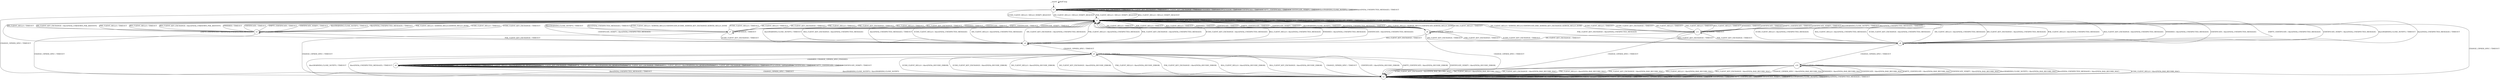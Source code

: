 digraph g {
	graph [name=g];
	s0	[label=s0,
		shape=circle];
	s0 -> s0	[key=0,
		label="ECDH_CLIENT_KEY_EXCHANGE / TIMEOUT"];
	s0 -> s0	[key=1,
		label="DH_CLIENT_KEY_EXCHANGE / TIMEOUT"];
	s0 -> s0	[key=2,
		label="PSK_CLIENT_KEY_EXCHANGE / TIMEOUT"];
	s0 -> s0	[key=3,
		label="RSA_CLIENT_KEY_EXCHANGE / TIMEOUT"];
	s0 -> s0	[key=4,
		label="FINISHED / TIMEOUT"];
	s0 -> s0	[key=5,
		label="APPLICATION / TIMEOUT"];
	s0 -> s0	[key=6,
		label="CERTIFICATE / TIMEOUT"];
	s0 -> s0	[key=7,
		label="EMPTY_CERTIFICATE / TIMEOUT"];
	s0 -> s0	[key=8,
		label="CERTIFICATE_VERIFY / TIMEOUT"];
	s0 -> s0	[key=9,
		label="Alert(WARNING,CLOSE_NOTIFY) / TIMEOUT"];
	s0 -> s0	[key=10,
		label="Alert(FATAL,UNEXPECTED_MESSAGE) / TIMEOUT"];
	s1	[label=s1,
		shape=circle];
	s0 -> s1	[key=0,
		label="ECDH_CLIENT_HELLO / HELLO_VERIFY_REQUEST"];
	s0 -> s1	[key=1,
		label="DH_CLIENT_HELLO / HELLO_VERIFY_REQUEST"];
	s0 -> s1	[key=2,
		label="PSK_CLIENT_HELLO / HELLO_VERIFY_REQUEST"];
	s0 -> s1	[key=3,
		label="RSA_CLIENT_HELLO / HELLO_VERIFY_REQUEST"];
	s2	[label=s2,
		shape=circle];
	s0 -> s2	[key=0,
		label="CHANGE_CIPHER_SPEC / TIMEOUT"];
	s1 -> s1	[key=0,
		label="ECDH_CLIENT_KEY_EXCHANGE / TIMEOUT"];
	s1 -> s1	[key=1,
		label="DH_CLIENT_KEY_EXCHANGE / TIMEOUT"];
	s1 -> s1	[key=2,
		label="PSK_CLIENT_KEY_EXCHANGE / TIMEOUT"];
	s1 -> s1	[key=3,
		label="RSA_CLIENT_KEY_EXCHANGE / TIMEOUT"];
	s1 -> s1	[key=4,
		label="FINISHED / TIMEOUT"];
	s1 -> s1	[key=5,
		label="APPLICATION / TIMEOUT"];
	s1 -> s1	[key=6,
		label="CERTIFICATE / TIMEOUT"];
	s1 -> s1	[key=7,
		label="EMPTY_CERTIFICATE / TIMEOUT"];
	s1 -> s1	[key=8,
		label="CERTIFICATE_VERIFY / TIMEOUT"];
	s1 -> s1	[key=9,
		label="Alert(WARNING,CLOSE_NOTIFY) / TIMEOUT"];
	s1 -> s1	[key=10,
		label="Alert(FATAL,UNEXPECTED_MESSAGE) / TIMEOUT"];
	s1 -> s2	[key=0,
		label="CHANGE_CIPHER_SPEC / TIMEOUT"];
	s3	[label=s3,
		shape=circle];
	s1 -> s3	[key=0,
		label="PSK_CLIENT_HELLO / SERVER_HELLO,SERVER_HELLO_DONE"];
	s7	[label=s7,
		shape=circle];
	s1 -> s7	[key=0,
		label="ECDH_CLIENT_HELLO / SERVER_HELLO,CERTIFICATE,ECDHE_SERVER_KEY_EXCHANGE,SERVER_HELLO_DONE"];
	s8	[label=s8,
		shape=circle];
	s1 -> s8	[key=0,
		label="RSA_CLIENT_HELLO / SERVER_HELLO,CERTIFICATE,SERVER_HELLO_DONE"];
	s11	[label=s11,
		shape=circle];
	s1 -> s11	[key=0,
		label="DH_CLIENT_HELLO / SERVER_HELLO,CERTIFICATE,DHE_SERVER_KEY_EXCHANGE,SERVER_HELLO_DONE"];
	s2 -> s2	[key=0,
		label="ECDH_CLIENT_HELLO / TIMEOUT"];
	s2 -> s2	[key=1,
		label="ECDH_CLIENT_KEY_EXCHANGE / TIMEOUT"];
	s2 -> s2	[key=2,
		label="DH_CLIENT_HELLO / TIMEOUT"];
	s2 -> s2	[key=3,
		label="DH_CLIENT_KEY_EXCHANGE / TIMEOUT"];
	s2 -> s2	[key=4,
		label="PSK_CLIENT_HELLO / TIMEOUT"];
	s2 -> s2	[key=5,
		label="PSK_CLIENT_KEY_EXCHANGE / TIMEOUT"];
	s2 -> s2	[key=6,
		label="RSA_CLIENT_HELLO / TIMEOUT"];
	s2 -> s2	[key=7,
		label="RSA_CLIENT_KEY_EXCHANGE / TIMEOUT"];
	s2 -> s2	[key=8,
		label="CHANGE_CIPHER_SPEC / TIMEOUT"];
	s2 -> s2	[key=9,
		label="FINISHED / TIMEOUT"];
	s2 -> s2	[key=10,
		label="APPLICATION / TIMEOUT"];
	s2 -> s2	[key=11,
		label="CERTIFICATE / TIMEOUT"];
	s2 -> s2	[key=12,
		label="EMPTY_CERTIFICATE / TIMEOUT"];
	s2 -> s2	[key=13,
		label="CERTIFICATE_VERIFY / TIMEOUT"];
	s2 -> s2	[key=14,
		label="Alert(WARNING,CLOSE_NOTIFY) / TIMEOUT"];
	s2 -> s2	[key=15,
		label="Alert(FATAL,UNEXPECTED_MESSAGE) / TIMEOUT"];
	s3 -> s1	[key=0,
		label="ECDH_CLIENT_HELLO / TIMEOUT"];
	s3 -> s1	[key=1,
		label="ECDH_CLIENT_KEY_EXCHANGE / TIMEOUT"];
	s3 -> s1	[key=2,
		label="DH_CLIENT_HELLO / TIMEOUT"];
	s3 -> s1	[key=3,
		label="DH_CLIENT_KEY_EXCHANGE / Alert(FATAL,UNKNOWN_PSK_IDENTITY)"];
	s3 -> s1	[key=4,
		label="PSK_CLIENT_HELLO / TIMEOUT"];
	s3 -> s1	[key=5,
		label="RSA_CLIENT_HELLO / TIMEOUT"];
	s3 -> s1	[key=6,
		label="RSA_CLIENT_KEY_EXCHANGE / Alert(FATAL,UNKNOWN_PSK_IDENTITY)"];
	s3 -> s1	[key=7,
		label="FINISHED / TIMEOUT"];
	s3 -> s1	[key=8,
		label="CERTIFICATE / TIMEOUT"];
	s3 -> s1	[key=9,
		label="EMPTY_CERTIFICATE / TIMEOUT"];
	s3 -> s1	[key=10,
		label="CERTIFICATE_VERIFY / TIMEOUT"];
	s3 -> s1	[key=11,
		label="Alert(WARNING,CLOSE_NOTIFY) / TIMEOUT"];
	s3 -> s1	[key=12,
		label="Alert(FATAL,UNEXPECTED_MESSAGE) / TIMEOUT"];
	s3 -> s2	[key=0,
		label="CHANGE_CIPHER_SPEC / TIMEOUT"];
	s3 -> s3	[key=0,
		label="APPLICATION / TIMEOUT"];
	s4	[label=s4,
		shape=circle];
	s3 -> s4	[key=0,
		label="PSK_CLIENT_KEY_EXCHANGE / TIMEOUT"];
	s4 -> s1	[key=0,
		label="ECDH_CLIENT_HELLO / Alert(FATAL,UNEXPECTED_MESSAGE)"];
	s4 -> s1	[key=1,
		label="ECDH_CLIENT_KEY_EXCHANGE / Alert(FATAL,UNEXPECTED_MESSAGE)"];
	s4 -> s1	[key=2,
		label="DH_CLIENT_HELLO / Alert(FATAL,UNEXPECTED_MESSAGE)"];
	s4 -> s1	[key=3,
		label="DH_CLIENT_KEY_EXCHANGE / Alert(FATAL,UNEXPECTED_MESSAGE)"];
	s4 -> s1	[key=4,
		label="PSK_CLIENT_HELLO / Alert(FATAL,UNEXPECTED_MESSAGE)"];
	s4 -> s1	[key=5,
		label="PSK_CLIENT_KEY_EXCHANGE / Alert(FATAL,UNEXPECTED_MESSAGE)"];
	s4 -> s1	[key=6,
		label="RSA_CLIENT_HELLO / Alert(FATAL,UNEXPECTED_MESSAGE)"];
	s4 -> s1	[key=7,
		label="RSA_CLIENT_KEY_EXCHANGE / Alert(FATAL,UNEXPECTED_MESSAGE)"];
	s4 -> s1	[key=8,
		label="FINISHED / Alert(FATAL,UNEXPECTED_MESSAGE)"];
	s4 -> s1	[key=9,
		label="CERTIFICATE / Alert(FATAL,UNEXPECTED_MESSAGE)"];
	s4 -> s1	[key=10,
		label="EMPTY_CERTIFICATE / Alert(FATAL,UNEXPECTED_MESSAGE)"];
	s4 -> s1	[key=11,
		label="CERTIFICATE_VERIFY / Alert(FATAL,UNEXPECTED_MESSAGE)"];
	s4 -> s1	[key=12,
		label="Alert(WARNING,CLOSE_NOTIFY) / TIMEOUT"];
	s4 -> s1	[key=13,
		label="Alert(FATAL,UNEXPECTED_MESSAGE) / TIMEOUT"];
	s4 -> s4	[key=0,
		label="APPLICATION / TIMEOUT"];
	s5	[label=s5,
		shape=circle];
	s4 -> s5	[key=0,
		label="CHANGE_CIPHER_SPEC / TIMEOUT"];
	s5 -> s2	[key=0,
		label="ECDH_CLIENT_HELLO / Alert(FATAL,DECODE_ERROR)"];
	s5 -> s2	[key=1,
		label="ECDH_CLIENT_KEY_EXCHANGE / Alert(FATAL,DECODE_ERROR)"];
	s5 -> s2	[key=2,
		label="DH_CLIENT_HELLO / Alert(FATAL,DECODE_ERROR)"];
	s5 -> s2	[key=3,
		label="DH_CLIENT_KEY_EXCHANGE / Alert(FATAL,DECODE_ERROR)"];
	s5 -> s2	[key=4,
		label="PSK_CLIENT_HELLO / Alert(FATAL,DECODE_ERROR)"];
	s5 -> s2	[key=5,
		label="PSK_CLIENT_KEY_EXCHANGE / Alert(FATAL,DECODE_ERROR)"];
	s5 -> s2	[key=6,
		label="RSA_CLIENT_HELLO / Alert(FATAL,DECODE_ERROR)"];
	s5 -> s2	[key=7,
		label="RSA_CLIENT_KEY_EXCHANGE / Alert(FATAL,DECODE_ERROR)"];
	s5 -> s2	[key=8,
		label="CHANGE_CIPHER_SPEC / TIMEOUT"];
	s5 -> s2	[key=9,
		label="CERTIFICATE / Alert(FATAL,DECODE_ERROR)"];
	s5 -> s2	[key=10,
		label="EMPTY_CERTIFICATE / Alert(FATAL,DECODE_ERROR)"];
	s5 -> s2	[key=11,
		label="CERTIFICATE_VERIFY / Alert(FATAL,DECODE_ERROR)"];
	s5 -> s2	[key=12,
		label="Alert(WARNING,CLOSE_NOTIFY) / TIMEOUT"];
	s5 -> s2	[key=13,
		label="Alert(FATAL,UNEXPECTED_MESSAGE) / TIMEOUT"];
	s5 -> s5	[key=0,
		label="APPLICATION / TIMEOUT"];
	s6	[label=s6,
		shape=circle];
	s5 -> s6	[key=0,
		label="FINISHED / CHANGE_CIPHER_SPEC,FINISHED"];
	s6 -> s2	[key=0,
		label="CHANGE_CIPHER_SPEC / TIMEOUT"];
	s6 -> s2	[key=1,
		label="Alert(WARNING,CLOSE_NOTIFY) / Alert(WARNING,CLOSE_NOTIFY)"];
	s6 -> s2	[key=2,
		label="Alert(FATAL,UNEXPECTED_MESSAGE) / TIMEOUT"];
	s6 -> s6	[key=0,
		label="ECDH_CLIENT_HELLO / Alert(WARNING,NO_RENEGOTIATION)"];
	s6 -> s6	[key=1,
		label="ECDH_CLIENT_KEY_EXCHANGE / TIMEOUT"];
	s6 -> s6	[key=2,
		label="DH_CLIENT_HELLO / Alert(WARNING,NO_RENEGOTIATION)"];
	s6 -> s6	[key=3,
		label="DH_CLIENT_KEY_EXCHANGE / TIMEOUT"];
	s6 -> s6	[key=4,
		label="PSK_CLIENT_HELLO / Alert(WARNING,NO_RENEGOTIATION)"];
	s6 -> s6	[key=5,
		label="PSK_CLIENT_KEY_EXCHANGE / TIMEOUT"];
	s6 -> s6	[key=6,
		label="RSA_CLIENT_HELLO / Alert(WARNING,NO_RENEGOTIATION)"];
	s6 -> s6	[key=7,
		label="RSA_CLIENT_KEY_EXCHANGE / TIMEOUT"];
	s6 -> s6	[key=8,
		label="FINISHED / TIMEOUT"];
	s6 -> s6	[key=9,
		label="APPLICATION / APPLICATION"];
	s6 -> s6	[key=10,
		label="CERTIFICATE / TIMEOUT"];
	s6 -> s6	[key=11,
		label="EMPTY_CERTIFICATE / TIMEOUT"];
	s6 -> s6	[key=12,
		label="CERTIFICATE_VERIFY / TIMEOUT"];
	s7 -> s1	[key=0,
		label="ECDH_CLIENT_HELLO / TIMEOUT"];
	s7 -> s1	[key=1,
		label="DH_CLIENT_HELLO / TIMEOUT"];
	s7 -> s1	[key=2,
		label="DH_CLIENT_KEY_EXCHANGE / TIMEOUT"];
	s7 -> s1	[key=3,
		label="PSK_CLIENT_HELLO / TIMEOUT"];
	s7 -> s1	[key=4,
		label="PSK_CLIENT_KEY_EXCHANGE / TIMEOUT"];
	s7 -> s1	[key=5,
		label="RSA_CLIENT_HELLO / TIMEOUT"];
	s7 -> s1	[key=6,
		label="RSA_CLIENT_KEY_EXCHANGE / TIMEOUT"];
	s7 -> s1	[key=7,
		label="FINISHED / TIMEOUT"];
	s7 -> s1	[key=8,
		label="CERTIFICATE / TIMEOUT"];
	s7 -> s1	[key=9,
		label="EMPTY_CERTIFICATE / TIMEOUT"];
	s7 -> s1	[key=10,
		label="CERTIFICATE_VERIFY / TIMEOUT"];
	s7 -> s1	[key=11,
		label="Alert(WARNING,CLOSE_NOTIFY) / TIMEOUT"];
	s7 -> s1	[key=12,
		label="Alert(FATAL,UNEXPECTED_MESSAGE) / TIMEOUT"];
	s7 -> s2	[key=0,
		label="CHANGE_CIPHER_SPEC / TIMEOUT"];
	s7 -> s4	[key=0,
		label="ECDH_CLIENT_KEY_EXCHANGE / TIMEOUT"];
	s7 -> s7	[key=0,
		label="APPLICATION / TIMEOUT"];
	s8 -> s1	[key=0,
		label="ECDH_CLIENT_HELLO / TIMEOUT"];
	s8 -> s1	[key=1,
		label="DH_CLIENT_HELLO / TIMEOUT"];
	s8 -> s1	[key=2,
		label="PSK_CLIENT_HELLO / TIMEOUT"];
	s8 -> s1	[key=3,
		label="RSA_CLIENT_HELLO / TIMEOUT"];
	s8 -> s1	[key=4,
		label="FINISHED / TIMEOUT"];
	s8 -> s1	[key=5,
		label="CERTIFICATE / TIMEOUT"];
	s8 -> s1	[key=6,
		label="EMPTY_CERTIFICATE / TIMEOUT"];
	s8 -> s1	[key=7,
		label="CERTIFICATE_VERIFY / TIMEOUT"];
	s8 -> s1	[key=8,
		label="Alert(WARNING,CLOSE_NOTIFY) / TIMEOUT"];
	s8 -> s1	[key=9,
		label="Alert(FATAL,UNEXPECTED_MESSAGE) / TIMEOUT"];
	s8 -> s2	[key=0,
		label="CHANGE_CIPHER_SPEC / TIMEOUT"];
	s8 -> s4	[key=0,
		label="RSA_CLIENT_KEY_EXCHANGE / TIMEOUT"];
	s8 -> s8	[key=0,
		label="APPLICATION / TIMEOUT"];
	s9	[label=s9,
		shape=circle];
	s8 -> s9	[key=0,
		label="ECDH_CLIENT_KEY_EXCHANGE / TIMEOUT"];
	s8 -> s9	[key=1,
		label="DH_CLIENT_KEY_EXCHANGE / TIMEOUT"];
	s8 -> s9	[key=2,
		label="PSK_CLIENT_KEY_EXCHANGE / TIMEOUT"];
	s9 -> s1	[key=0,
		label="ECDH_CLIENT_HELLO / Alert(FATAL,UNEXPECTED_MESSAGE)"];
	s9 -> s1	[key=1,
		label="ECDH_CLIENT_KEY_EXCHANGE / Alert(FATAL,UNEXPECTED_MESSAGE)"];
	s9 -> s1	[key=2,
		label="DH_CLIENT_HELLO / Alert(FATAL,UNEXPECTED_MESSAGE)"];
	s9 -> s1	[key=3,
		label="DH_CLIENT_KEY_EXCHANGE / Alert(FATAL,UNEXPECTED_MESSAGE)"];
	s9 -> s1	[key=4,
		label="PSK_CLIENT_HELLO / Alert(FATAL,UNEXPECTED_MESSAGE)"];
	s9 -> s1	[key=5,
		label="PSK_CLIENT_KEY_EXCHANGE / Alert(FATAL,UNEXPECTED_MESSAGE)"];
	s9 -> s1	[key=6,
		label="RSA_CLIENT_HELLO / Alert(FATAL,UNEXPECTED_MESSAGE)"];
	s9 -> s1	[key=7,
		label="RSA_CLIENT_KEY_EXCHANGE / Alert(FATAL,UNEXPECTED_MESSAGE)"];
	s9 -> s1	[key=8,
		label="FINISHED / Alert(FATAL,UNEXPECTED_MESSAGE)"];
	s9 -> s1	[key=9,
		label="CERTIFICATE / Alert(FATAL,UNEXPECTED_MESSAGE)"];
	s9 -> s1	[key=10,
		label="EMPTY_CERTIFICATE / Alert(FATAL,UNEXPECTED_MESSAGE)"];
	s9 -> s1	[key=11,
		label="CERTIFICATE_VERIFY / Alert(FATAL,UNEXPECTED_MESSAGE)"];
	s9 -> s1	[key=12,
		label="Alert(WARNING,CLOSE_NOTIFY) / TIMEOUT"];
	s9 -> s1	[key=13,
		label="Alert(FATAL,UNEXPECTED_MESSAGE) / TIMEOUT"];
	s9 -> s9	[key=0,
		label="APPLICATION / TIMEOUT"];
	s10	[label=s10,
		shape=circle];
	s9 -> s10	[key=0,
		label="CHANGE_CIPHER_SPEC / TIMEOUT"];
	s10 -> s2	[key=0,
		label="ECDH_CLIENT_HELLO / Alert(FATAL,BAD_RECORD_MAC)"];
	s10 -> s2	[key=1,
		label="ECDH_CLIENT_KEY_EXCHANGE / Alert(FATAL,BAD_RECORD_MAC)"];
	s10 -> s2	[key=2,
		label="DH_CLIENT_HELLO / Alert(FATAL,BAD_RECORD_MAC)"];
	s10 -> s2	[key=3,
		label="DH_CLIENT_KEY_EXCHANGE / Alert(FATAL,BAD_RECORD_MAC)"];
	s10 -> s2	[key=4,
		label="PSK_CLIENT_HELLO / Alert(FATAL,BAD_RECORD_MAC)"];
	s10 -> s2	[key=5,
		label="PSK_CLIENT_KEY_EXCHANGE / Alert(FATAL,BAD_RECORD_MAC)"];
	s10 -> s2	[key=6,
		label="RSA_CLIENT_HELLO / Alert(FATAL,BAD_RECORD_MAC)"];
	s10 -> s2	[key=7,
		label="RSA_CLIENT_KEY_EXCHANGE / Alert(FATAL,BAD_RECORD_MAC)"];
	s10 -> s2	[key=8,
		label="CHANGE_CIPHER_SPEC / Alert(FATAL,BAD_RECORD_MAC)"];
	s10 -> s2	[key=9,
		label="FINISHED / Alert(FATAL,BAD_RECORD_MAC)"];
	s10 -> s2	[key=10,
		label="CERTIFICATE / Alert(FATAL,BAD_RECORD_MAC)"];
	s10 -> s2	[key=11,
		label="EMPTY_CERTIFICATE / Alert(FATAL,BAD_RECORD_MAC)"];
	s10 -> s2	[key=12,
		label="CERTIFICATE_VERIFY / Alert(FATAL,BAD_RECORD_MAC)"];
	s10 -> s2	[key=13,
		label="Alert(WARNING,CLOSE_NOTIFY) / Alert(FATAL,BAD_RECORD_MAC)"];
	s10 -> s2	[key=14,
		label="Alert(FATAL,UNEXPECTED_MESSAGE) / Alert(FATAL,BAD_RECORD_MAC)"];
	s10 -> s10	[key=0,
		label="APPLICATION / TIMEOUT"];
	s11 -> s1	[key=0,
		label="ECDH_CLIENT_HELLO / TIMEOUT"];
	s11 -> s1	[key=1,
		label="ECDH_CLIENT_KEY_EXCHANGE / TIMEOUT"];
	s11 -> s1	[key=2,
		label="DH_CLIENT_HELLO / TIMEOUT"];
	s11 -> s1	[key=3,
		label="PSK_CLIENT_HELLO / TIMEOUT"];
	s11 -> s1	[key=4,
		label="RSA_CLIENT_HELLO / TIMEOUT"];
	s11 -> s1	[key=5,
		label="FINISHED / TIMEOUT"];
	s11 -> s1	[key=6,
		label="CERTIFICATE / TIMEOUT"];
	s11 -> s1	[key=7,
		label="EMPTY_CERTIFICATE / TIMEOUT"];
	s11 -> s1	[key=8,
		label="CERTIFICATE_VERIFY / TIMEOUT"];
	s11 -> s1	[key=9,
		label="Alert(WARNING,CLOSE_NOTIFY) / TIMEOUT"];
	s11 -> s1	[key=10,
		label="Alert(FATAL,UNEXPECTED_MESSAGE) / TIMEOUT"];
	s11 -> s2	[key=0,
		label="CHANGE_CIPHER_SPEC / TIMEOUT"];
	s11 -> s4	[key=0,
		label="DH_CLIENT_KEY_EXCHANGE / TIMEOUT"];
	s11 -> s9	[key=0,
		label="PSK_CLIENT_KEY_EXCHANGE / TIMEOUT"];
	s11 -> s9	[key=1,
		label="RSA_CLIENT_KEY_EXCHANGE / TIMEOUT"];
	s11 -> s11	[key=0,
		label="APPLICATION / TIMEOUT"];
	__start0	[height=0,
		shape=none,
		width=0];
	__start0 -> s0	[key=0];
	__start0 -> __start0	[key=0,
		label="Self loop"];
}

